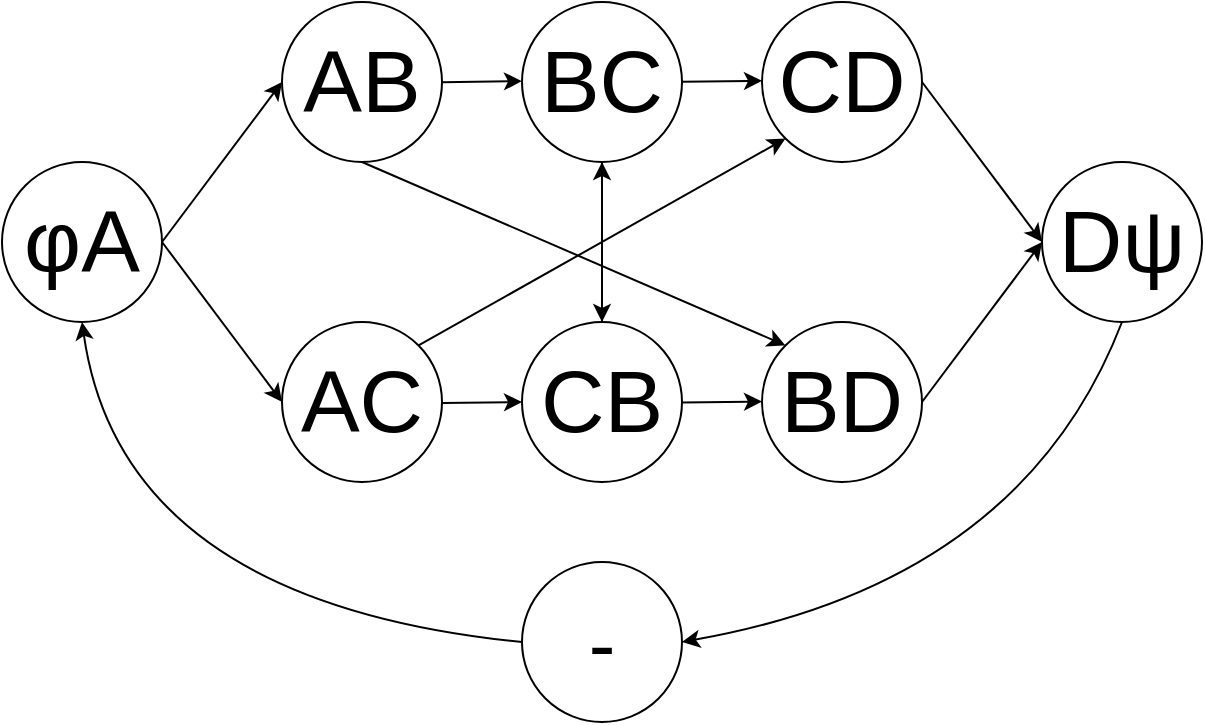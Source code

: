 <mxfile version="24.0.2" type="github">
  <diagram name="Seite-1" id="IBqcnsN6eLZTh5Qhn7dX">
    <mxGraphModel dx="1103" dy="602" grid="1" gridSize="10" guides="1" tooltips="1" connect="1" arrows="1" fold="1" page="1" pageScale="1" pageWidth="1169" pageHeight="827" math="0" shadow="0">
      <root>
        <mxCell id="0" />
        <mxCell id="1" parent="0" />
        <mxCell id="aK3b99Qzdh7lHUsJJeN6-3" value="AB" style="ellipse;whiteSpace=wrap;html=1;aspect=fixed;fontSize=44;" parent="1" vertex="1">
          <mxGeometry x="480" y="80" width="80" height="80" as="geometry" />
        </mxCell>
        <mxCell id="aK3b99Qzdh7lHUsJJeN6-4" value="φA" style="ellipse;whiteSpace=wrap;html=1;aspect=fixed;fontSize=44;" parent="1" vertex="1">
          <mxGeometry x="340" y="160" width="80" height="80" as="geometry" />
        </mxCell>
        <mxCell id="aK3b99Qzdh7lHUsJJeN6-6" value="" style="endArrow=classic;html=1;rounded=0;curved=1;entryX=0;entryY=0.5;entryDx=0;entryDy=0;exitX=1;exitY=0.5;exitDx=0;exitDy=0;" parent="1" source="aK3b99Qzdh7lHUsJJeN6-4" target="aK3b99Qzdh7lHUsJJeN6-3" edge="1">
          <mxGeometry width="50" height="50" relative="1" as="geometry">
            <mxPoint x="400" y="200" as="sourcePoint" />
            <mxPoint x="470" y="210" as="targetPoint" />
          </mxGeometry>
        </mxCell>
        <mxCell id="aK3b99Qzdh7lHUsJJeN6-8" value="BD" style="ellipse;whiteSpace=wrap;html=1;aspect=fixed;fontSize=44;" parent="1" vertex="1">
          <mxGeometry x="720" y="240" width="80" height="80" as="geometry" />
        </mxCell>
        <mxCell id="aK3b99Qzdh7lHUsJJeN6-10" value="AC" style="ellipse;whiteSpace=wrap;html=1;aspect=fixed;fontSize=44;" parent="1" vertex="1">
          <mxGeometry x="480" y="240" width="80" height="80" as="geometry" />
        </mxCell>
        <mxCell id="aK3b99Qzdh7lHUsJJeN6-16" value="CD" style="ellipse;whiteSpace=wrap;html=1;aspect=fixed;fontSize=44;" parent="1" vertex="1">
          <mxGeometry x="720" y="80" width="80" height="80" as="geometry" />
        </mxCell>
        <mxCell id="aK3b99Qzdh7lHUsJJeN6-24" value="" style="endArrow=classic;html=1;rounded=0;curved=1;entryX=0;entryY=0.5;entryDx=0;entryDy=0;exitX=1;exitY=0.5;exitDx=0;exitDy=0;" parent="1" source="aK3b99Qzdh7lHUsJJeN6-4" target="aK3b99Qzdh7lHUsJJeN6-10" edge="1">
          <mxGeometry width="50" height="50" relative="1" as="geometry">
            <mxPoint x="410" y="210" as="sourcePoint" />
            <mxPoint x="490" y="170" as="targetPoint" />
          </mxGeometry>
        </mxCell>
        <mxCell id="aK3b99Qzdh7lHUsJJeN6-25" value="Dψ" style="ellipse;whiteSpace=wrap;html=1;aspect=fixed;fontSize=44;" parent="1" vertex="1">
          <mxGeometry x="860" y="160" width="80" height="80" as="geometry" />
        </mxCell>
        <mxCell id="aK3b99Qzdh7lHUsJJeN6-26" value="" style="endArrow=classic;html=1;rounded=0;curved=1;exitX=1;exitY=0.5;exitDx=0;exitDy=0;entryX=0;entryY=0.5;entryDx=0;entryDy=0;" parent="1" source="aK3b99Qzdh7lHUsJJeN6-16" edge="1" target="aK3b99Qzdh7lHUsJJeN6-25">
          <mxGeometry width="50" height="50" relative="1" as="geometry">
            <mxPoint x="800" y="140" as="sourcePoint" />
            <mxPoint x="870" y="120" as="targetPoint" />
          </mxGeometry>
        </mxCell>
        <mxCell id="aK3b99Qzdh7lHUsJJeN6-27" value="" style="endArrow=classic;html=1;rounded=0;curved=1;exitX=1;exitY=0.5;exitDx=0;exitDy=0;entryX=0;entryY=0.5;entryDx=0;entryDy=0;" parent="1" source="aK3b99Qzdh7lHUsJJeN6-8" edge="1" target="aK3b99Qzdh7lHUsJJeN6-25">
          <mxGeometry width="50" height="50" relative="1" as="geometry">
            <mxPoint x="800" y="260" as="sourcePoint" />
            <mxPoint x="840" y="200" as="targetPoint" />
          </mxGeometry>
        </mxCell>
        <mxCell id="aK3b99Qzdh7lHUsJJeN6-1" value="-" style="ellipse;whiteSpace=wrap;html=1;aspect=fixed;fontSize=40;" parent="1" vertex="1">
          <mxGeometry x="600" y="360" width="80" height="80" as="geometry" />
        </mxCell>
        <mxCell id="aK3b99Qzdh7lHUsJJeN6-29" value="BC" style="ellipse;whiteSpace=wrap;html=1;aspect=fixed;fontSize=44;" parent="1" vertex="1">
          <mxGeometry x="600" y="80" width="80" height="80" as="geometry" />
        </mxCell>
        <mxCell id="aK3b99Qzdh7lHUsJJeN6-30" value="CB" style="ellipse;whiteSpace=wrap;html=1;aspect=fixed;fontSize=44;" parent="1" vertex="1">
          <mxGeometry x="600" y="240" width="80" height="80" as="geometry" />
        </mxCell>
        <mxCell id="aK3b99Qzdh7lHUsJJeN6-31" value="" style="endArrow=classic;html=1;rounded=0;curved=1;entryX=0;entryY=0.5;entryDx=0;entryDy=0;exitX=1;exitY=0.5;exitDx=0;exitDy=0;" parent="1" edge="1">
          <mxGeometry width="50" height="50" relative="1" as="geometry">
            <mxPoint x="560" y="120.08" as="sourcePoint" />
            <mxPoint x="600" y="119.58" as="targetPoint" />
          </mxGeometry>
        </mxCell>
        <mxCell id="aK3b99Qzdh7lHUsJJeN6-32" value="" style="endArrow=classic;html=1;rounded=0;curved=1;entryX=0;entryY=0.5;entryDx=0;entryDy=0;exitX=1;exitY=0.5;exitDx=0;exitDy=0;" parent="1" edge="1">
          <mxGeometry width="50" height="50" relative="1" as="geometry">
            <mxPoint x="560" y="280.5" as="sourcePoint" />
            <mxPoint x="600" y="280" as="targetPoint" />
          </mxGeometry>
        </mxCell>
        <mxCell id="aK3b99Qzdh7lHUsJJeN6-33" value="" style="endArrow=classic;html=1;rounded=0;curved=1;entryX=0.5;entryY=0;entryDx=0;entryDy=0;exitX=0.5;exitY=1;exitDx=0;exitDy=0;" parent="1" source="aK3b99Qzdh7lHUsJJeN6-29" target="aK3b99Qzdh7lHUsJJeN6-30" edge="1">
          <mxGeometry width="50" height="50" relative="1" as="geometry">
            <mxPoint x="750" y="170.5" as="sourcePoint" />
            <mxPoint x="790" y="170" as="targetPoint" />
          </mxGeometry>
        </mxCell>
        <mxCell id="aK3b99Qzdh7lHUsJJeN6-34" value="" style="endArrow=classic;html=1;rounded=0;curved=1;entryX=0.5;entryY=1;entryDx=0;entryDy=0;exitX=0.5;exitY=0;exitDx=0;exitDy=0;" parent="1" source="aK3b99Qzdh7lHUsJJeN6-30" target="aK3b99Qzdh7lHUsJJeN6-29" edge="1">
          <mxGeometry width="50" height="50" relative="1" as="geometry">
            <mxPoint x="320" y="240" as="sourcePoint" />
            <mxPoint x="360" y="239.5" as="targetPoint" />
          </mxGeometry>
        </mxCell>
        <mxCell id="aK3b99Qzdh7lHUsJJeN6-35" value="" style="endArrow=classic;html=1;rounded=0;curved=1;entryX=0;entryY=0.5;entryDx=0;entryDy=0;exitX=1;exitY=0.5;exitDx=0;exitDy=0;" parent="1" edge="1">
          <mxGeometry width="50" height="50" relative="1" as="geometry">
            <mxPoint x="680" y="119.87" as="sourcePoint" />
            <mxPoint x="720" y="119.37" as="targetPoint" />
          </mxGeometry>
        </mxCell>
        <mxCell id="aK3b99Qzdh7lHUsJJeN6-36" value="" style="endArrow=classic;html=1;rounded=0;curved=1;entryX=0;entryY=0.5;entryDx=0;entryDy=0;exitX=1;exitY=0.5;exitDx=0;exitDy=0;" parent="1" edge="1">
          <mxGeometry width="50" height="50" relative="1" as="geometry">
            <mxPoint x="680" y="280.29" as="sourcePoint" />
            <mxPoint x="720" y="279.79" as="targetPoint" />
          </mxGeometry>
        </mxCell>
        <mxCell id="aK3b99Qzdh7lHUsJJeN6-37" value="" style="endArrow=classic;html=1;rounded=0;curved=1;entryX=0;entryY=1;entryDx=0;entryDy=0;exitX=1;exitY=0;exitDx=0;exitDy=0;" parent="1" source="aK3b99Qzdh7lHUsJJeN6-10" target="aK3b99Qzdh7lHUsJJeN6-16" edge="1">
          <mxGeometry width="50" height="50" relative="1" as="geometry">
            <mxPoint x="810" y="290" as="sourcePoint" />
            <mxPoint x="890" y="210" as="targetPoint" />
          </mxGeometry>
        </mxCell>
        <mxCell id="aK3b99Qzdh7lHUsJJeN6-38" value="" style="endArrow=classic;html=1;rounded=0;curved=1;entryX=0;entryY=0;entryDx=0;entryDy=0;exitX=1;exitY=0.5;exitDx=0;exitDy=0;" parent="1" target="aK3b99Qzdh7lHUsJJeN6-8" edge="1">
          <mxGeometry width="50" height="50" relative="1" as="geometry">
            <mxPoint x="520" y="160" as="sourcePoint" />
            <mxPoint x="600" y="240" as="targetPoint" />
          </mxGeometry>
        </mxCell>
        <mxCell id="xFPDd8De_KXf8cU7JfNA-5" value="" style="endArrow=classic;html=1;rounded=0;curved=1;exitX=0;exitY=0.5;exitDx=0;exitDy=0;entryX=0.5;entryY=1;entryDx=0;entryDy=0;" edge="1" parent="1" source="aK3b99Qzdh7lHUsJJeN6-1" target="aK3b99Qzdh7lHUsJJeN6-4">
          <mxGeometry width="50" height="50" relative="1" as="geometry">
            <mxPoint x="520" y="560" as="sourcePoint" />
            <mxPoint x="300" y="460" as="targetPoint" />
            <Array as="points">
              <mxPoint x="400" y="380" />
            </Array>
          </mxGeometry>
        </mxCell>
        <mxCell id="xFPDd8De_KXf8cU7JfNA-6" value="" style="endArrow=classic;html=1;rounded=0;curved=1;exitX=0.5;exitY=1;exitDx=0;exitDy=0;entryX=1;entryY=0.5;entryDx=0;entryDy=0;" edge="1" parent="1" source="aK3b99Qzdh7lHUsJJeN6-25" target="aK3b99Qzdh7lHUsJJeN6-1">
          <mxGeometry width="50" height="50" relative="1" as="geometry">
            <mxPoint x="650" y="310" as="sourcePoint" />
            <mxPoint x="690" y="310" as="targetPoint" />
            <Array as="points">
              <mxPoint x="850" y="370" />
            </Array>
          </mxGeometry>
        </mxCell>
      </root>
    </mxGraphModel>
  </diagram>
</mxfile>
